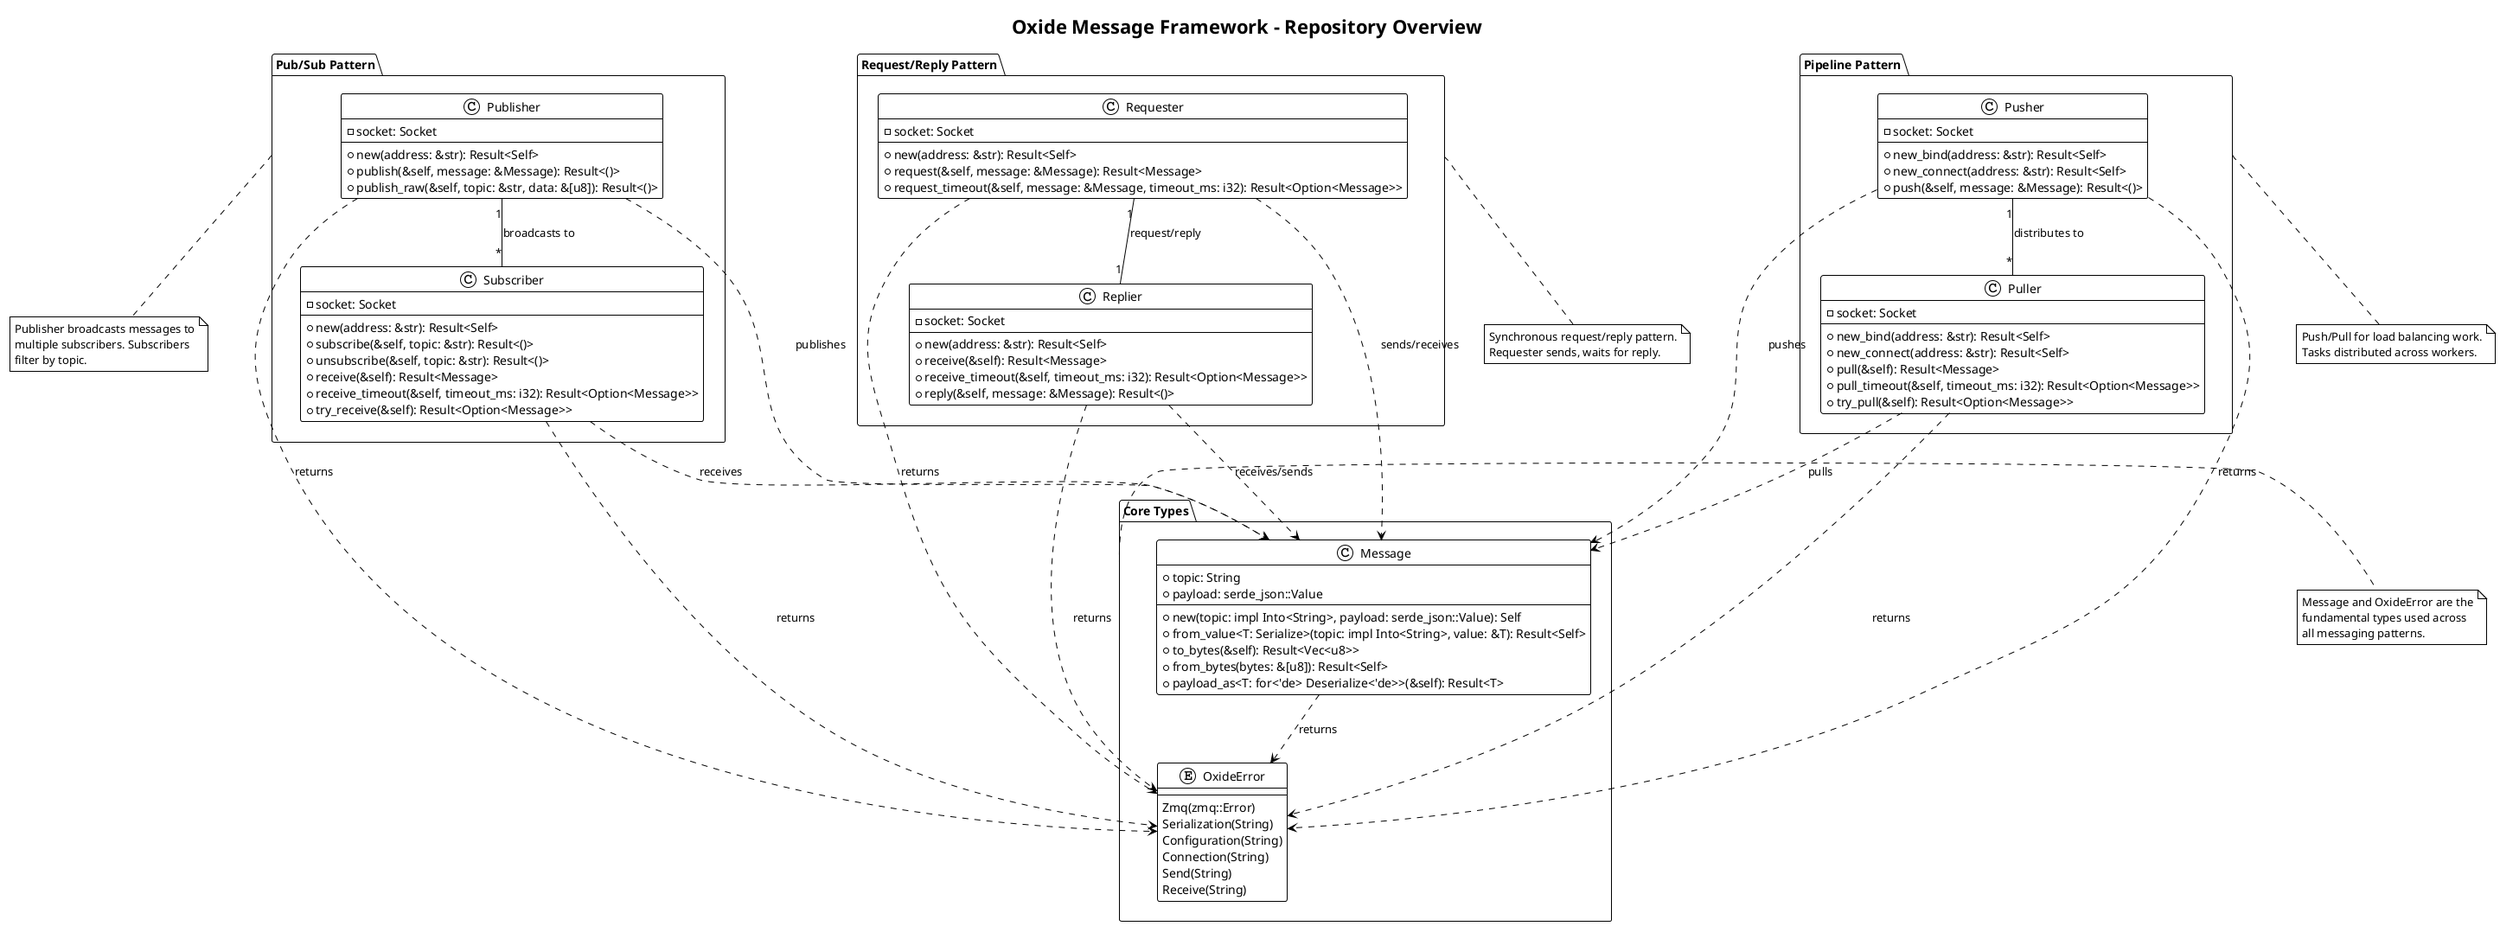 @startuml RepositoryOverview
!theme plain

title Oxide Message Framework - Repository Overview

package "Core Types" {
  class Message {
    + topic: String
    + payload: serde_json::Value
    --
    + new(topic: impl Into<String>, payload: serde_json::Value): Self
    + from_value<T: Serialize>(topic: impl Into<String>, value: &T): Result<Self>
    + to_bytes(&self): Result<Vec<u8>>
    + from_bytes(bytes: &[u8]): Result<Self>
    + payload_as<T: for<'de> Deserialize<'de>>(&self): Result<T>
  }

  enum OxideError {
    Zmq(zmq::Error)
    Serialization(String)
    Configuration(String)
    Connection(String)
    Send(String)
    Receive(String)
  }
}

package "Pub/Sub Pattern" {
  class Publisher {
    - socket: Socket
    --
    + new(address: &str): Result<Self>
    + publish(&self, message: &Message): Result<()>
    + publish_raw(&self, topic: &str, data: &[u8]): Result<()>
  }

  class Subscriber {
    - socket: Socket
    --
    + new(address: &str): Result<Self>
    + subscribe(&self, topic: &str): Result<()>
    + unsubscribe(&self, topic: &str): Result<()>
    + receive(&self): Result<Message>
    + receive_timeout(&self, timeout_ms: i32): Result<Option<Message>>
    + try_receive(&self): Result<Option<Message>>
  }
}

package "Request/Reply Pattern" {
  class Requester {
    - socket: Socket
    --
    + new(address: &str): Result<Self>
    + request(&self, message: &Message): Result<Message>
    + request_timeout(&self, message: &Message, timeout_ms: i32): Result<Option<Message>>
  }

  class Replier {
    - socket: Socket
    --
    + new(address: &str): Result<Self>
    + receive(&self): Result<Message>
    + receive_timeout(&self, timeout_ms: i32): Result<Option<Message>>
    + reply(&self, message: &Message): Result<()>
  }
}

package "Pipeline Pattern" {
  class Pusher {
    - socket: Socket
    --
    + new_bind(address: &str): Result<Self>
    + new_connect(address: &str): Result<Self>
    + push(&self, message: &Message): Result<()>
  }

  class Puller {
    - socket: Socket
    --
    + new_bind(address: &str): Result<Self>
    + new_connect(address: &str): Result<Self>
    + pull(&self): Result<Message>
    + pull_timeout(&self, timeout_ms: i32): Result<Option<Message>>
    + try_pull(&self): Result<Option<Message>>
  }
}

' Relationships
Publisher ..> Message : publishes
Subscriber ..> Message : receives
Requester ..> Message : sends/receives
Replier ..> Message : receives/sends
Pusher ..> Message : pushes
Puller ..> Message : pulls

Publisher ..> OxideError : returns
Subscriber ..> OxideError : returns
Requester ..> OxideError : returns
Replier ..> OxideError : returns
Pusher ..> OxideError : returns
Puller ..> OxideError : returns
Message ..> OxideError : returns

' Pattern interactions
Publisher "1" -- "*" Subscriber : broadcasts to
Requester "1" -- "1" Replier : request/reply
Pusher "1" -- "*" Puller : distributes to

note right of "Core Types"
  Message and OxideError are the
  fundamental types used across
  all messaging patterns.
end note

note bottom of "Pub/Sub Pattern"
  Publisher broadcasts messages to
  multiple subscribers. Subscribers
  filter by topic.
end note

note bottom of "Request/Reply Pattern"
  Synchronous request/reply pattern.
  Requester sends, waits for reply.
end note

note bottom of "Pipeline Pattern"
  Push/Pull for load balancing work.
  Tasks distributed across workers.
end note

@enduml
